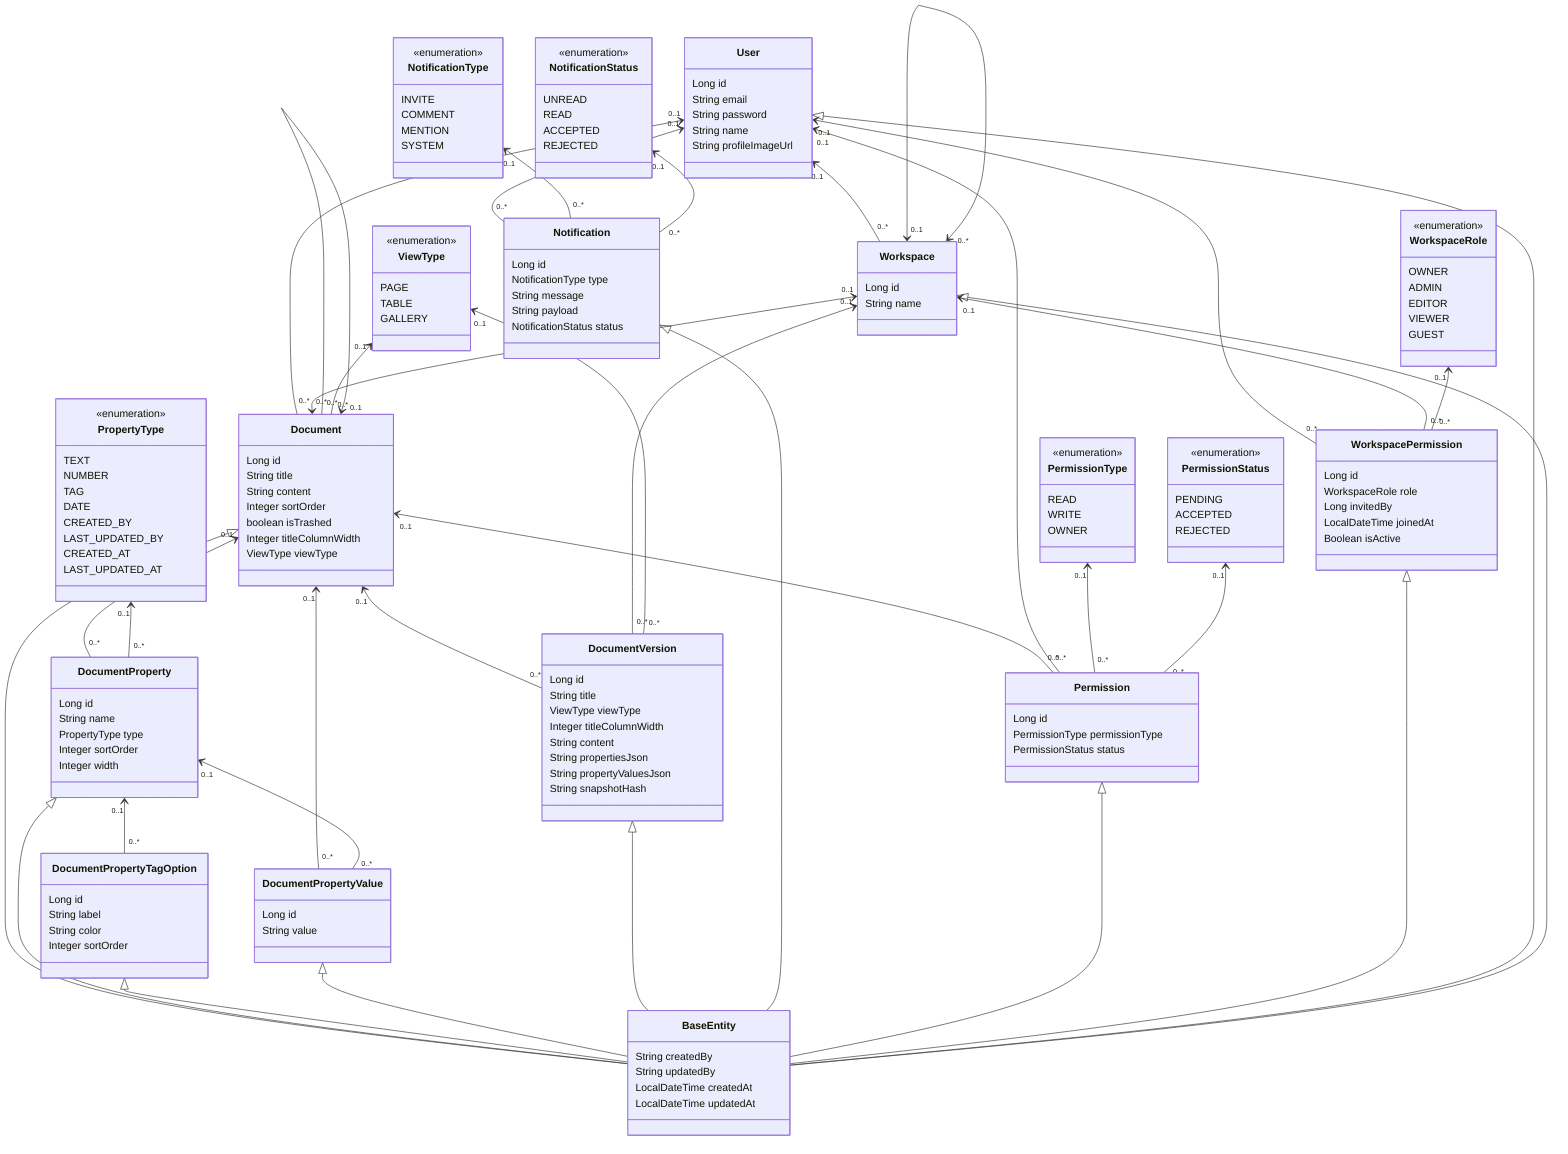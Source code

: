classDiagram
direction BT
class BaseEntity {
    String  createdBy
    String  updatedBy
    LocalDateTime  createdAt
    LocalDateTime  updatedAt
}
class Document {
    Long  id
    String  title
    String  content
    Integer  sortOrder
    boolean  isTrashed
    Integer  titleColumnWidth
    ViewType  viewType
}
class DocumentProperty {
    Long  id
    String  name
    PropertyType  type
    Integer  sortOrder
    Integer  width
}
class DocumentPropertyTagOption {
    Long  id
    String  label
    String  color
    Integer  sortOrder
}
class DocumentPropertyValue {
    Long  id
    String  value
}
class DocumentVersion {
    Long  id
    String  title
    ViewType  viewType
    Integer  titleColumnWidth
    String  content
    String  propertiesJson
    String  propertyValuesJson
    String  snapshotHash
}
class Notification {
    Long  id
    NotificationType  type
    String  message
    String  payload
    NotificationStatus  status
}
class Permission {
    Long  id
    PermissionType  permissionType
    PermissionStatus  status
}

class WorkspacePermission {
    Long  id
    WorkspaceRole  role
    Long  invitedBy
    LocalDateTime  joinedAt
    Boolean  isActive
}

class WorkspaceRole {
    <<enumeration>>
    OWNER
    ADMIN
    EDITOR
    VIEWER
    GUEST
}
class User {
    Long  id
    String  email
    String  password
    String  name
    String  profileImageUrl
}
class Workspace {
    Long  id
    String  name
}
class ViewType {
    <<enumeration>>
    PAGE
    TABLE
    GALLERY
}
class PropertyType {
    <<enumeration>>
    TEXT
    NUMBER
    TAG
    DATE
    CREATED_BY
    LAST_UPDATED_BY
    CREATED_AT
    LAST_UPDATED_AT
}
class PermissionType {
    <<enumeration>>
    READ
    WRITE
    OWNER
}
class PermissionStatus {
    <<enumeration>>
    PENDING
    ACCEPTED
    REJECTED
}
class NotificationType {
    <<enumeration>>
    INVITE
    COMMENT
    MENTION
    SYSTEM
}
class NotificationStatus {
    <<enumeration>>
    UNREAD
    READ
    ACCEPTED
    REJECTED
}

BaseEntity  --|>  Document 
BaseEntity  --|>  DocumentProperty 
BaseEntity  --|>  DocumentPropertyTagOption 
BaseEntity  --|>  DocumentPropertyValue 
BaseEntity  --|>  DocumentVersion 
BaseEntity  --|>  Notification 
BaseEntity  --|>  Permission 
BaseEntity  --|>  WorkspacePermission 
BaseEntity  --|>  User 
BaseEntity  --|>  Workspace 

Document "0..*" --> "0..1" User 
Document "0..*" <--> "0..1" Workspace 
Document "0..*" --> "0..1" Document 
Document "0..*" --> "0..1" ViewType 
DocumentProperty "0..*" --> "0..1" Document 
DocumentProperty "0..*" --> "0..1" PropertyType 
DocumentPropertyTagOption "0..*" --> "0..1" DocumentProperty 
DocumentPropertyValue "0..*" --> "0..1" Document 
DocumentPropertyValue "0..*" --> "0..1" DocumentProperty 
DocumentVersion "0..*" --> "0..1" Document 
DocumentVersion "0..*" --> "0..1" Workspace 
DocumentVersion "0..*" --> "0..1" ViewType 
Notification "0..*" --> "0..1" User 
Notification "0..*" --> "0..1" NotificationType 
Notification "0..*" --> "0..1" NotificationStatus 
Permission "0..*" --> "0..1" Document 
Permission "0..*" --> "0..1" User 
Permission "0..*" --> "0..1" PermissionType 
Permission "0..*" --> "0..1" PermissionStatus 
WorkspacePermission "0..*" --> "0..1" User 
WorkspacePermission "0..*" --> "0..1" Workspace 
WorkspacePermission "0..*" --> "0..1" WorkspaceRole 
Workspace "0..*" --> "0..1" User 
Workspace "0..1" <--> "0..*" Workspace